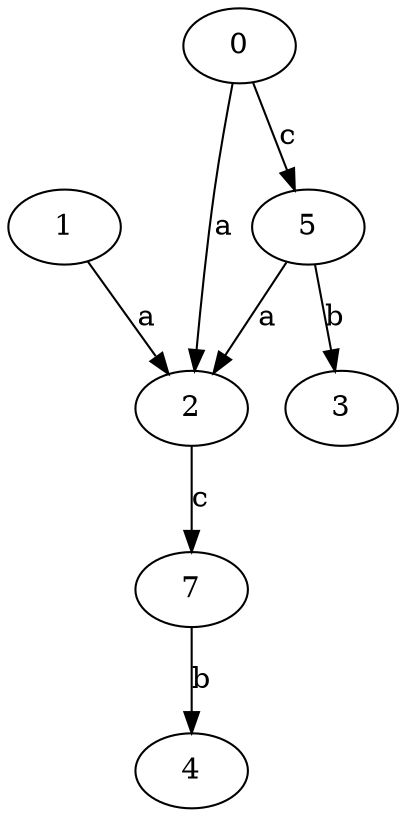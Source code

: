 strict digraph  {
1;
2;
0;
3;
4;
5;
7;
1 -> 2  [label=a];
2 -> 7  [label=c];
0 -> 2  [label=a];
0 -> 5  [label=c];
5 -> 2  [label=a];
5 -> 3  [label=b];
7 -> 4  [label=b];
}
